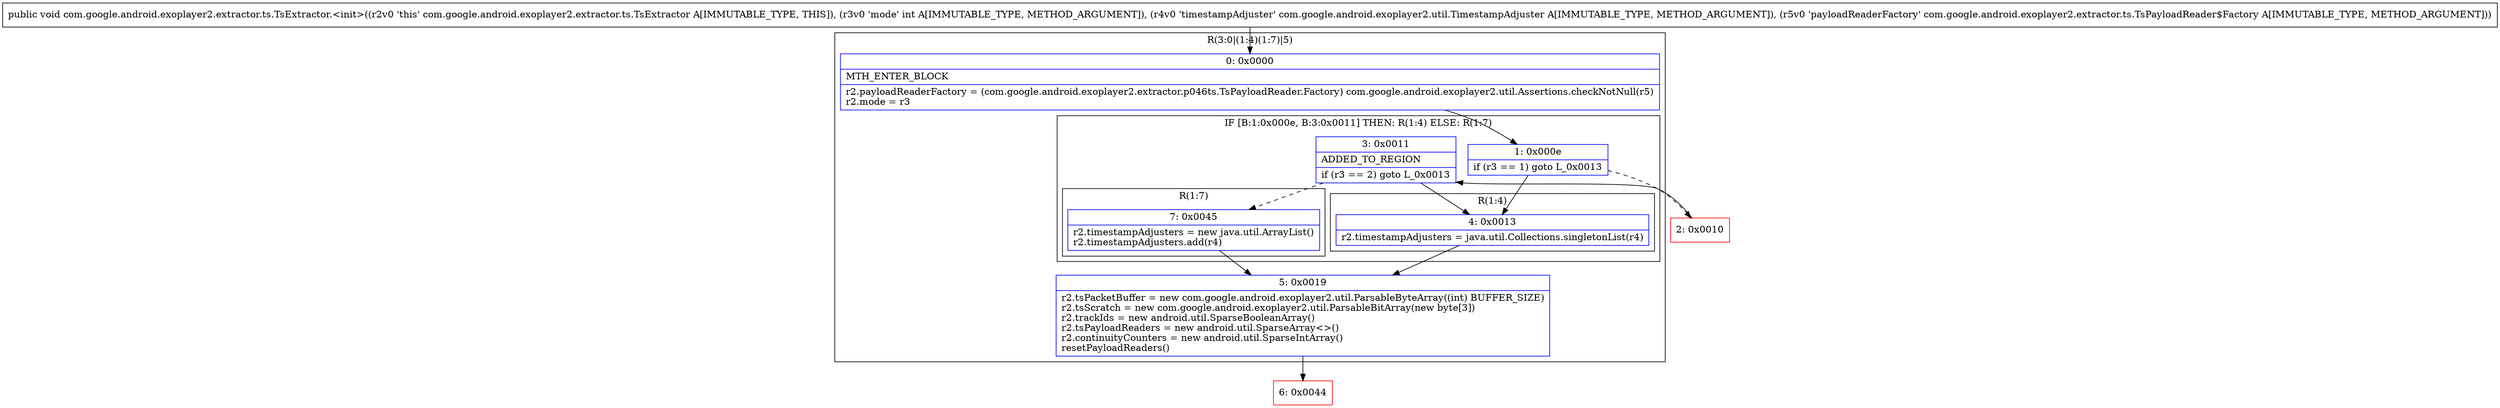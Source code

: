 digraph "CFG forcom.google.android.exoplayer2.extractor.ts.TsExtractor.\<init\>(ILcom\/google\/android\/exoplayer2\/util\/TimestampAdjuster;Lcom\/google\/android\/exoplayer2\/extractor\/ts\/TsPayloadReader$Factory;)V" {
subgraph cluster_Region_515023070 {
label = "R(3:0|(1:4)(1:7)|5)";
node [shape=record,color=blue];
Node_0 [shape=record,label="{0\:\ 0x0000|MTH_ENTER_BLOCK\l|r2.payloadReaderFactory = (com.google.android.exoplayer2.extractor.p046ts.TsPayloadReader.Factory) com.google.android.exoplayer2.util.Assertions.checkNotNull(r5)\lr2.mode = r3\l}"];
subgraph cluster_IfRegion_713844445 {
label = "IF [B:1:0x000e, B:3:0x0011] THEN: R(1:4) ELSE: R(1:7)";
node [shape=record,color=blue];
Node_1 [shape=record,label="{1\:\ 0x000e|if (r3 == 1) goto L_0x0013\l}"];
Node_3 [shape=record,label="{3\:\ 0x0011|ADDED_TO_REGION\l|if (r3 == 2) goto L_0x0013\l}"];
subgraph cluster_Region_161342297 {
label = "R(1:4)";
node [shape=record,color=blue];
Node_4 [shape=record,label="{4\:\ 0x0013|r2.timestampAdjusters = java.util.Collections.singletonList(r4)\l}"];
}
subgraph cluster_Region_1605013162 {
label = "R(1:7)";
node [shape=record,color=blue];
Node_7 [shape=record,label="{7\:\ 0x0045|r2.timestampAdjusters = new java.util.ArrayList()\lr2.timestampAdjusters.add(r4)\l}"];
}
}
Node_5 [shape=record,label="{5\:\ 0x0019|r2.tsPacketBuffer = new com.google.android.exoplayer2.util.ParsableByteArray((int) BUFFER_SIZE)\lr2.tsScratch = new com.google.android.exoplayer2.util.ParsableBitArray(new byte[3])\lr2.trackIds = new android.util.SparseBooleanArray()\lr2.tsPayloadReaders = new android.util.SparseArray\<\>()\lr2.continuityCounters = new android.util.SparseIntArray()\lresetPayloadReaders()\l}"];
}
Node_2 [shape=record,color=red,label="{2\:\ 0x0010}"];
Node_6 [shape=record,color=red,label="{6\:\ 0x0044}"];
MethodNode[shape=record,label="{public void com.google.android.exoplayer2.extractor.ts.TsExtractor.\<init\>((r2v0 'this' com.google.android.exoplayer2.extractor.ts.TsExtractor A[IMMUTABLE_TYPE, THIS]), (r3v0 'mode' int A[IMMUTABLE_TYPE, METHOD_ARGUMENT]), (r4v0 'timestampAdjuster' com.google.android.exoplayer2.util.TimestampAdjuster A[IMMUTABLE_TYPE, METHOD_ARGUMENT]), (r5v0 'payloadReaderFactory' com.google.android.exoplayer2.extractor.ts.TsPayloadReader$Factory A[IMMUTABLE_TYPE, METHOD_ARGUMENT])) }"];
MethodNode -> Node_0;
Node_0 -> Node_1;
Node_1 -> Node_2[style=dashed];
Node_1 -> Node_4;
Node_3 -> Node_4;
Node_3 -> Node_7[style=dashed];
Node_4 -> Node_5;
Node_7 -> Node_5;
Node_5 -> Node_6;
Node_2 -> Node_3;
}

